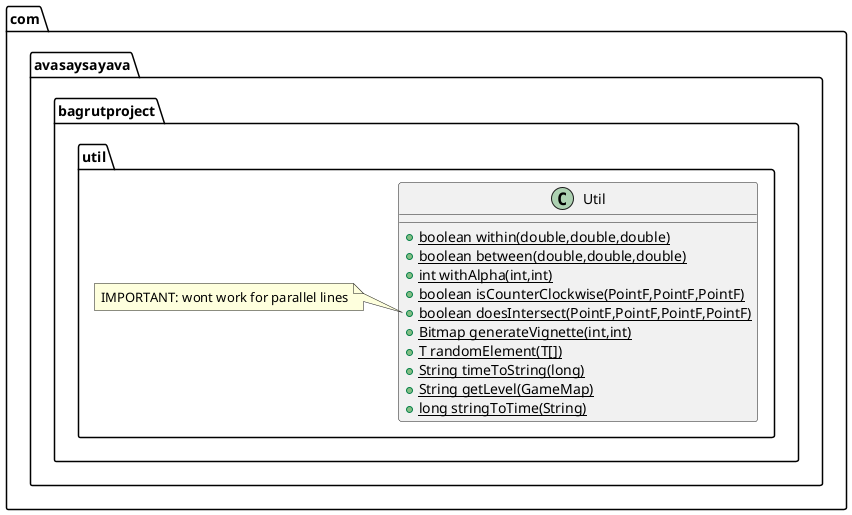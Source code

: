 @startuml
class com.avasaysayava.bagrutproject.util.Util {
+ {static} boolean within(double,double,double)
+ {static} boolean between(double,double,double)
+ {static} int withAlpha(int,int)
+ {static} boolean isCounterClockwise(PointF,PointF,PointF)
+ {static} boolean doesIntersect(PointF,PointF,PointF,PointF)
+ {static} Bitmap generateVignette(int,int)
+ {static} T randomElement(T[])
+ {static} String timeToString(long)
+ {static} String getLevel(GameMap)
+ {static} long stringToTime(String)
}
note left of com.avasaysayava.bagrutproject.util.Util::doesIntersect(PointF,PointF,PointF,PointF)
 IMPORTANT: wont work for parallel lines
end note

@enduml